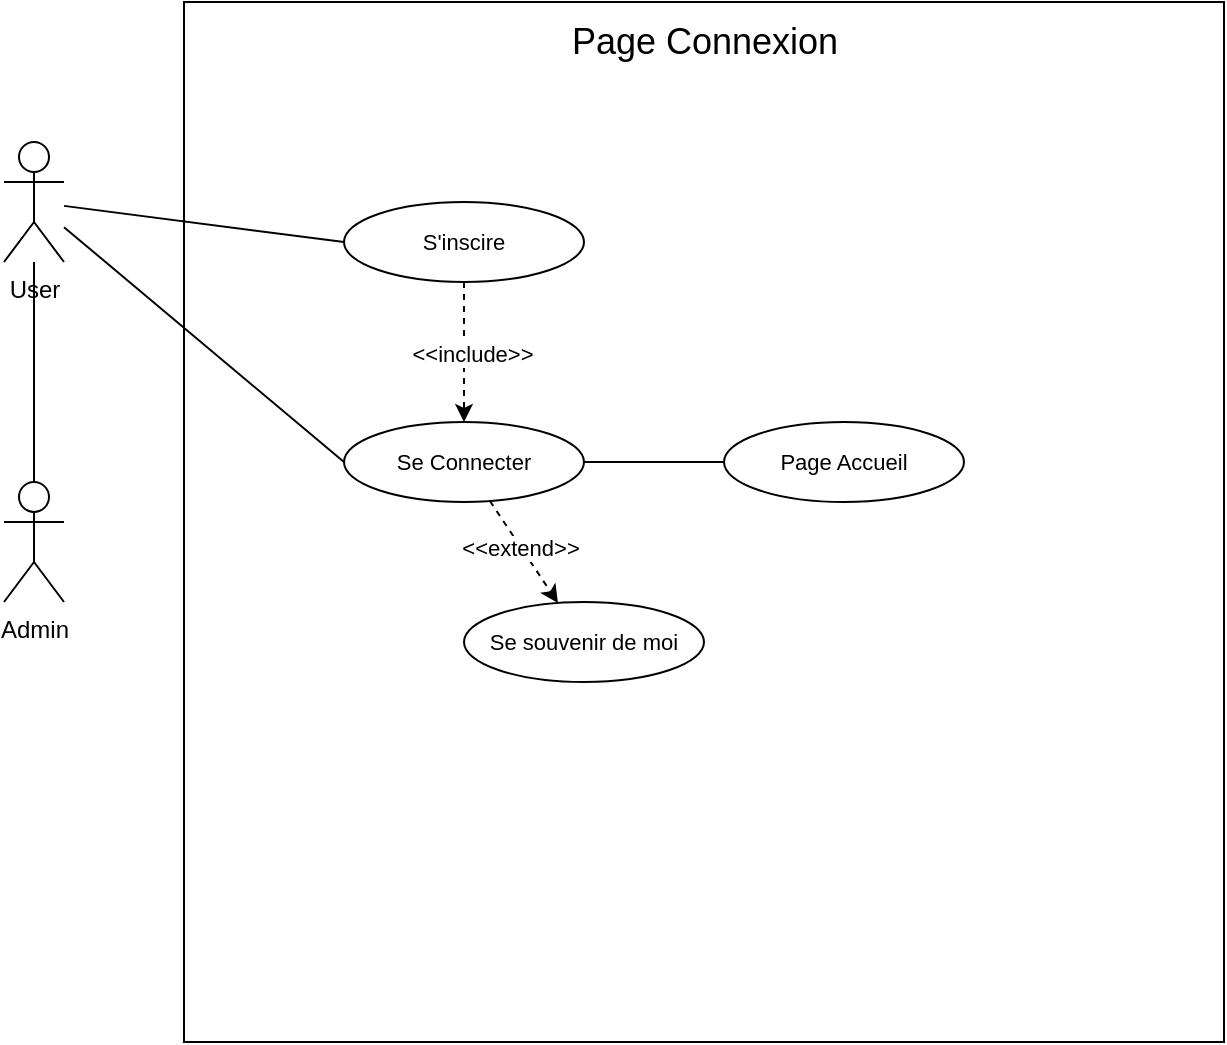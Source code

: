 <mxfile version="26.0.6">
  <diagram name="Page-1" id="iXqSihxTu7wpXvg3tgRx">
    <mxGraphModel dx="1235" dy="614" grid="1" gridSize="10" guides="1" tooltips="1" connect="1" arrows="1" fold="1" page="1" pageScale="1" pageWidth="827" pageHeight="1169" math="0" shadow="0">
      <root>
        <mxCell id="0" />
        <mxCell id="1" parent="0" />
        <mxCell id="eIrqMHhSopWzA8zY54OE-1" value="" style="whiteSpace=wrap;html=1;aspect=fixed;" vertex="1" parent="1">
          <mxGeometry x="200" y="210" width="520" height="520" as="geometry" />
        </mxCell>
        <mxCell id="eIrqMHhSopWzA8zY54OE-2" value="&lt;font style=&quot;font-size: 18px;&quot;&gt;Page Connexion&lt;/font&gt;" style="text;html=1;align=center;verticalAlign=middle;resizable=0;points=[];autosize=1;strokeColor=none;fillColor=none;" vertex="1" parent="1">
          <mxGeometry x="380" y="210" width="160" height="40" as="geometry" />
        </mxCell>
        <mxCell id="eIrqMHhSopWzA8zY54OE-5" value="" style="rounded=0;orthogonalLoop=1;jettySize=auto;html=1;endArrow=none;endFill=0;" edge="1" parent="1" source="eIrqMHhSopWzA8zY54OE-3" target="eIrqMHhSopWzA8zY54OE-4">
          <mxGeometry relative="1" as="geometry" />
        </mxCell>
        <mxCell id="eIrqMHhSopWzA8zY54OE-10" style="edgeStyle=none;shape=connector;rounded=0;orthogonalLoop=1;jettySize=auto;html=1;entryX=0;entryY=0.5;entryDx=0;entryDy=0;strokeColor=default;align=center;verticalAlign=middle;fontFamily=Helvetica;fontSize=11;fontColor=default;labelBackgroundColor=default;endArrow=none;endFill=0;" edge="1" parent="1" source="eIrqMHhSopWzA8zY54OE-3" target="eIrqMHhSopWzA8zY54OE-9">
          <mxGeometry relative="1" as="geometry" />
        </mxCell>
        <mxCell id="eIrqMHhSopWzA8zY54OE-12" style="edgeStyle=none;shape=connector;rounded=0;orthogonalLoop=1;jettySize=auto;html=1;entryX=0;entryY=0.5;entryDx=0;entryDy=0;strokeColor=default;align=center;verticalAlign=middle;fontFamily=Helvetica;fontSize=11;fontColor=default;labelBackgroundColor=default;endArrow=none;endFill=0;" edge="1" parent="1" source="eIrqMHhSopWzA8zY54OE-3" target="eIrqMHhSopWzA8zY54OE-11">
          <mxGeometry relative="1" as="geometry" />
        </mxCell>
        <mxCell id="eIrqMHhSopWzA8zY54OE-3" value="User" style="shape=umlActor;verticalLabelPosition=bottom;verticalAlign=top;html=1;outlineConnect=0;" vertex="1" parent="1">
          <mxGeometry x="110" y="280" width="30" height="60" as="geometry" />
        </mxCell>
        <mxCell id="eIrqMHhSopWzA8zY54OE-4" value="Admin" style="shape=umlActor;verticalLabelPosition=bottom;verticalAlign=top;html=1;outlineConnect=0;" vertex="1" parent="1">
          <mxGeometry x="110" y="450" width="30" height="60" as="geometry" />
        </mxCell>
        <mxCell id="eIrqMHhSopWzA8zY54OE-18" style="edgeStyle=none;shape=connector;rounded=0;orthogonalLoop=1;jettySize=auto;html=1;dashed=1;strokeColor=default;align=center;verticalAlign=middle;fontFamily=Helvetica;fontSize=11;fontColor=default;labelBackgroundColor=default;endArrow=classic;endFill=1;" edge="1" parent="1" source="eIrqMHhSopWzA8zY54OE-9" target="eIrqMHhSopWzA8zY54OE-11">
          <mxGeometry relative="1" as="geometry" />
        </mxCell>
        <mxCell id="eIrqMHhSopWzA8zY54OE-19" value="&amp;lt;&amp;lt;include&amp;gt;&amp;gt;" style="edgeLabel;html=1;align=center;verticalAlign=middle;resizable=0;points=[];strokeColor=default;fontFamily=Helvetica;fontSize=11;fontColor=default;labelBackgroundColor=default;fillColor=default;" vertex="1" connectable="0" parent="eIrqMHhSopWzA8zY54OE-18">
          <mxGeometry x="0.017" y="4" relative="1" as="geometry">
            <mxPoint as="offset" />
          </mxGeometry>
        </mxCell>
        <mxCell id="eIrqMHhSopWzA8zY54OE-9" value="S&#39;inscire" style="ellipse;whiteSpace=wrap;html=1;fontFamily=Helvetica;fontSize=11;fontColor=default;labelBackgroundColor=default;" vertex="1" parent="1">
          <mxGeometry x="280" y="310" width="120" height="40" as="geometry" />
        </mxCell>
        <mxCell id="eIrqMHhSopWzA8zY54OE-15" style="edgeStyle=none;shape=connector;rounded=0;orthogonalLoop=1;jettySize=auto;html=1;entryX=0;entryY=0.5;entryDx=0;entryDy=0;strokeColor=default;align=center;verticalAlign=middle;fontFamily=Helvetica;fontSize=11;fontColor=default;labelBackgroundColor=default;endArrow=none;endFill=0;" edge="1" parent="1" source="eIrqMHhSopWzA8zY54OE-11" target="eIrqMHhSopWzA8zY54OE-14">
          <mxGeometry relative="1" as="geometry" />
        </mxCell>
        <mxCell id="eIrqMHhSopWzA8zY54OE-16" style="edgeStyle=none;shape=connector;rounded=0;orthogonalLoop=1;jettySize=auto;html=1;strokeColor=default;align=center;verticalAlign=middle;fontFamily=Helvetica;fontSize=11;fontColor=default;labelBackgroundColor=default;endArrow=classic;endFill=1;dashed=1;" edge="1" parent="1" source="eIrqMHhSopWzA8zY54OE-11" target="eIrqMHhSopWzA8zY54OE-13">
          <mxGeometry relative="1" as="geometry" />
        </mxCell>
        <mxCell id="eIrqMHhSopWzA8zY54OE-20" value="&amp;lt;&amp;lt;extend&amp;gt;&amp;gt;" style="edgeLabel;html=1;align=center;verticalAlign=middle;resizable=0;points=[];strokeColor=default;fontFamily=Helvetica;fontSize=11;fontColor=default;labelBackgroundColor=default;fillColor=default;" vertex="1" connectable="0" parent="eIrqMHhSopWzA8zY54OE-16">
          <mxGeometry x="-0.069" y="-1" relative="1" as="geometry">
            <mxPoint y="-1" as="offset" />
          </mxGeometry>
        </mxCell>
        <mxCell id="eIrqMHhSopWzA8zY54OE-11" value="Se Connecter" style="ellipse;whiteSpace=wrap;html=1;fontFamily=Helvetica;fontSize=11;fontColor=default;labelBackgroundColor=default;" vertex="1" parent="1">
          <mxGeometry x="280" y="420" width="120" height="40" as="geometry" />
        </mxCell>
        <mxCell id="eIrqMHhSopWzA8zY54OE-13" value="Se souvenir de moi" style="ellipse;whiteSpace=wrap;html=1;fontFamily=Helvetica;fontSize=11;fontColor=default;labelBackgroundColor=default;" vertex="1" parent="1">
          <mxGeometry x="340" y="510" width="120" height="40" as="geometry" />
        </mxCell>
        <mxCell id="eIrqMHhSopWzA8zY54OE-14" value="Page Accueil" style="ellipse;whiteSpace=wrap;html=1;fontFamily=Helvetica;fontSize=11;fontColor=default;labelBackgroundColor=default;" vertex="1" parent="1">
          <mxGeometry x="470" y="420" width="120" height="40" as="geometry" />
        </mxCell>
      </root>
    </mxGraphModel>
  </diagram>
</mxfile>
